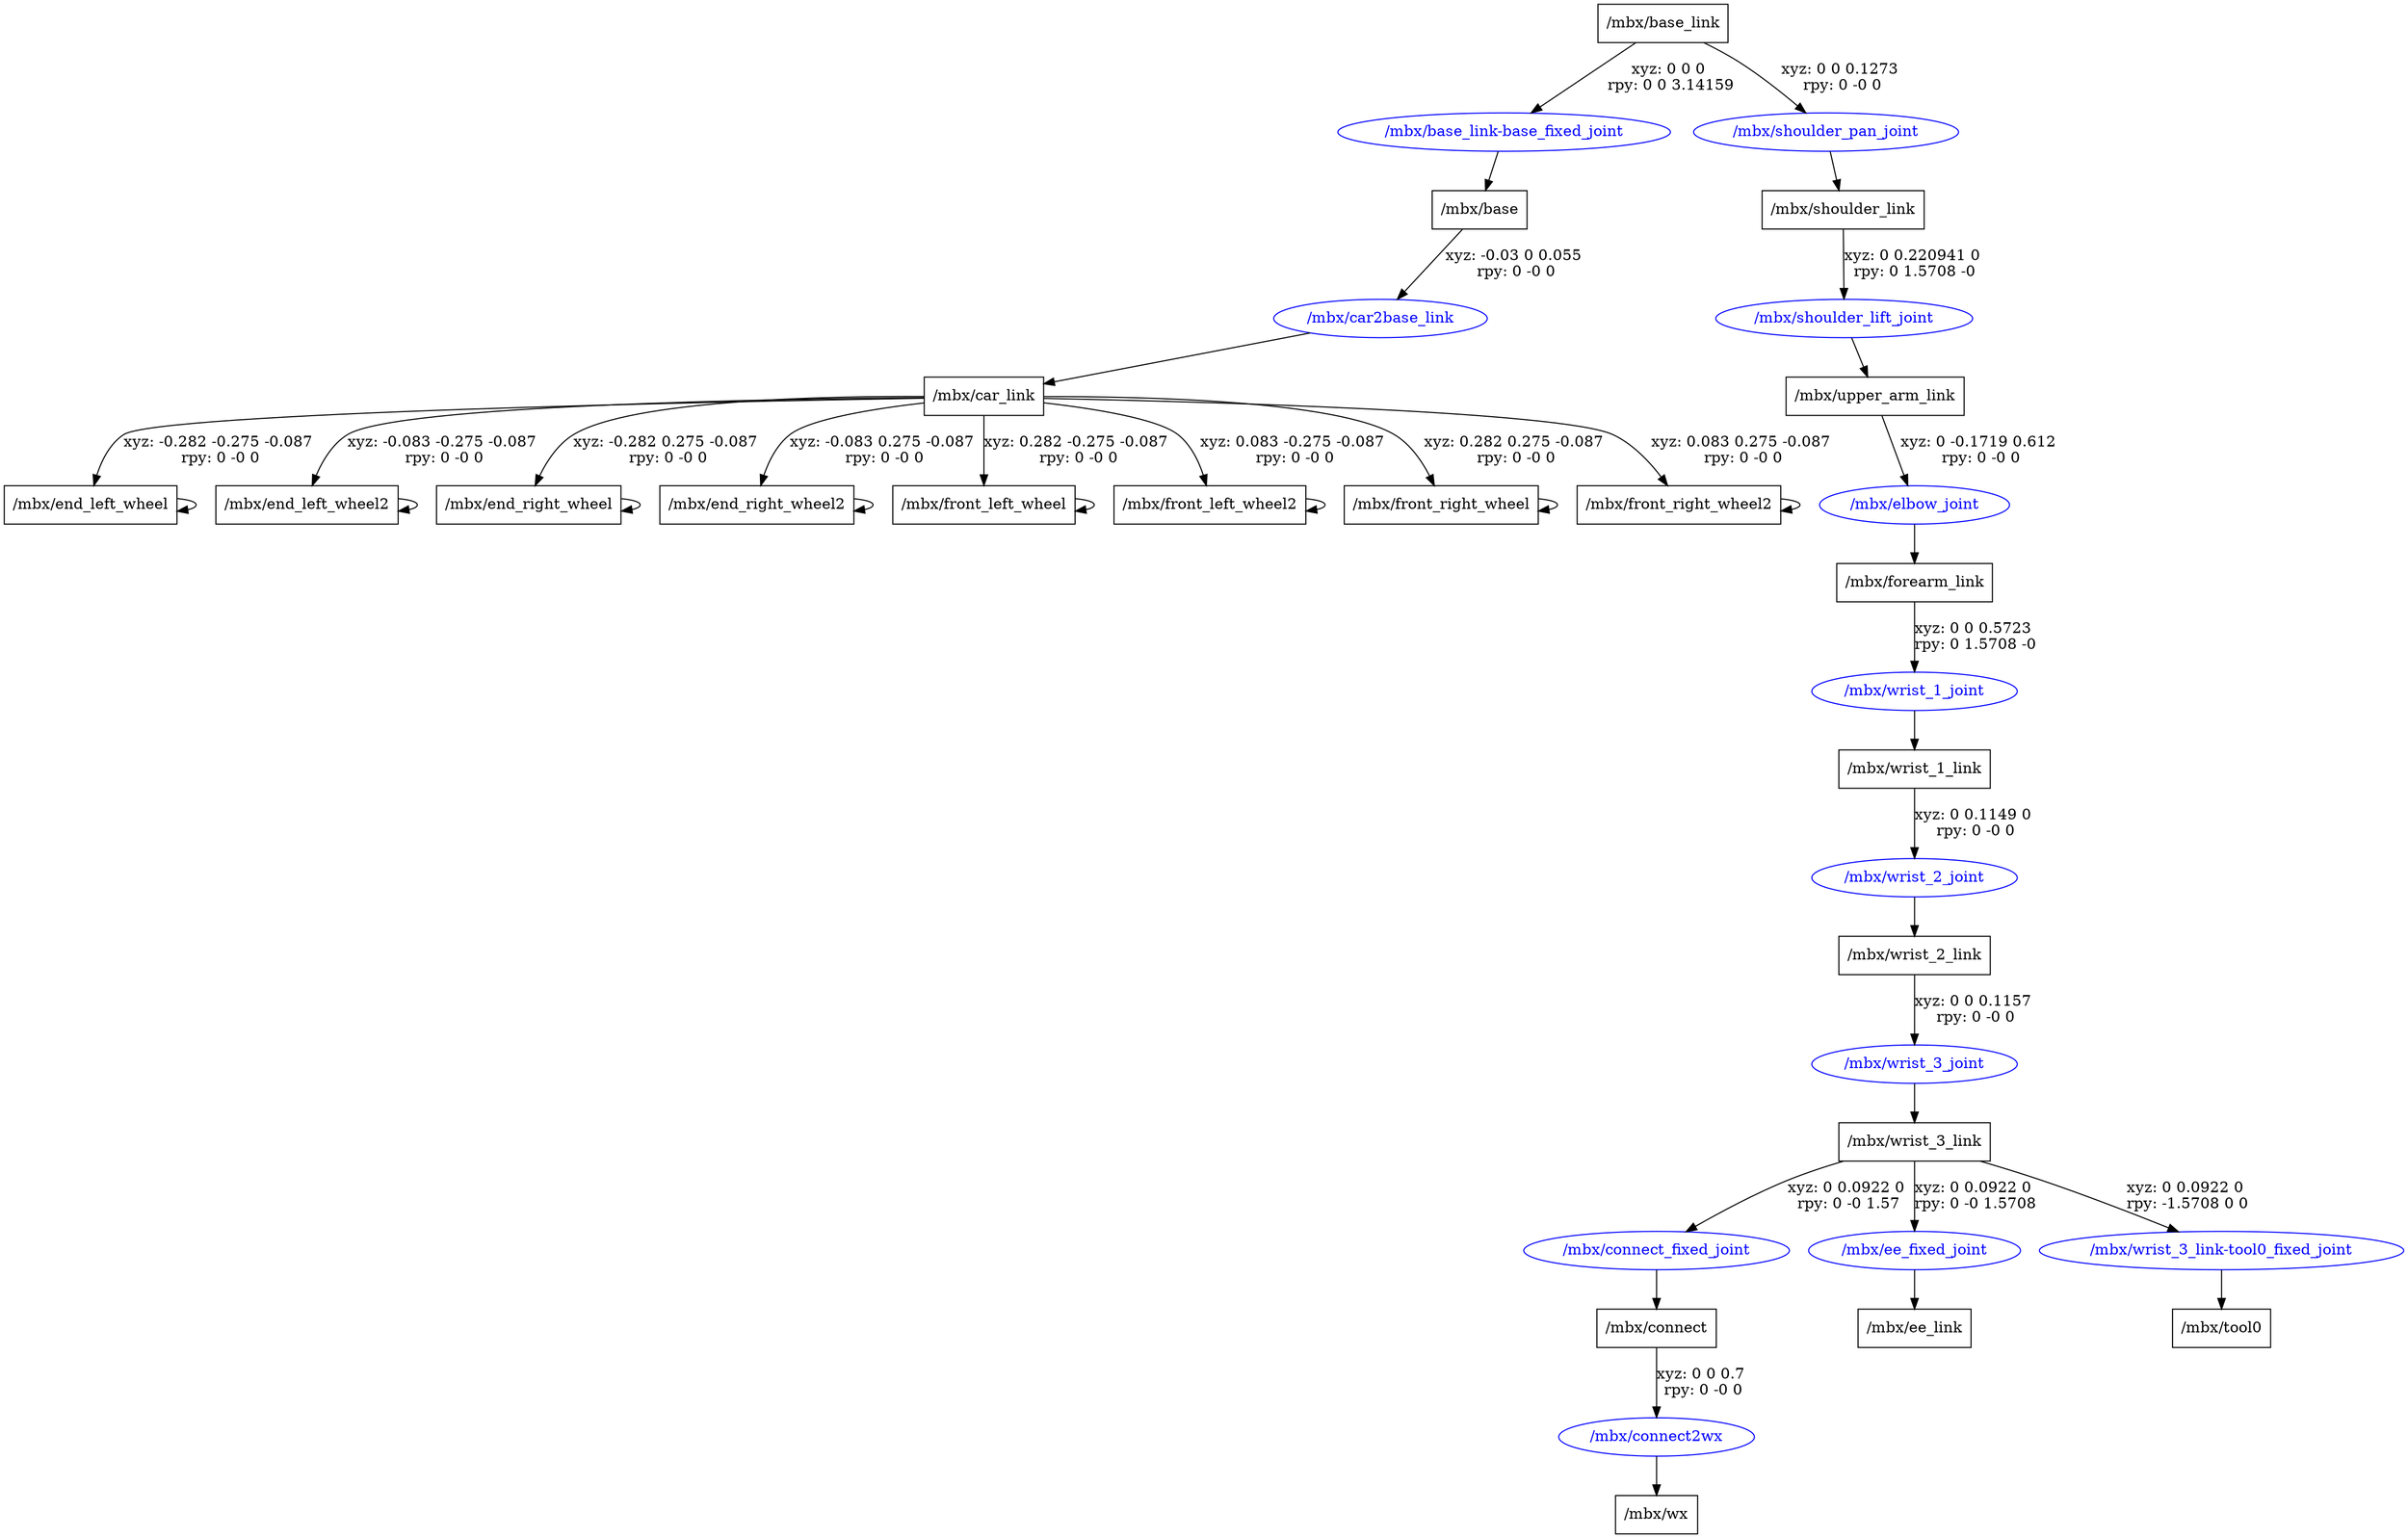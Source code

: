 digraph G {
node [shape=box];
"/mbx/base_link" [label="/mbx/base_link"];
"/mbx/base" [label="/mbx/base"];
"/mbx/car_link" [label="/mbx/car_link"];
"/mbx/end_left_wheel" [label="/mbx/end_left_wheel"];
"/mbx/end_left_wheel2" [label="/mbx/end_left_wheel2"];
"/mbx/end_right_wheel" [label="/mbx/end_right_wheel"];
"/mbx/end_right_wheel2" [label="/mbx/end_right_wheel2"];
"/mbx/front_left_wheel" [label="/mbx/front_left_wheel"];
"/mbx/front_left_wheel2" [label="/mbx/front_left_wheel2"];
"/mbx/front_right_wheel" [label="/mbx/front_right_wheel"];
"/mbx/front_right_wheel2" [label="/mbx/front_right_wheel2"];
"/mbx/shoulder_link" [label="/mbx/shoulder_link"];
"/mbx/upper_arm_link" [label="/mbx/upper_arm_link"];
"/mbx/forearm_link" [label="/mbx/forearm_link"];
"/mbx/wrist_1_link" [label="/mbx/wrist_1_link"];
"/mbx/wrist_2_link" [label="/mbx/wrist_2_link"];
"/mbx/wrist_3_link" [label="/mbx/wrist_3_link"];
"/mbx/connect" [label="/mbx/connect"];
"/mbx/wx" [label="/mbx/wx"];
"/mbx/ee_link" [label="/mbx/ee_link"];
"/mbx/tool0" [label="/mbx/tool0"];
node [shape=ellipse, color=blue, fontcolor=blue];
"/mbx/base_link" -> "/mbx/base_link-base_fixed_joint" [label="xyz: 0 0 0 \nrpy: 0 0 3.14159"]
"/mbx/base_link-base_fixed_joint" -> "/mbx/base"
"/mbx/base" -> "/mbx/car2base_link" [label="xyz: -0.03 0 0.055 \nrpy: 0 -0 0"]
"/mbx/car2base_link" -> "/mbx/car_link"
"/mbx/car_link" -> "/mbx/end_left_wheel" [label="xyz: -0.282 -0.275 -0.087 \nrpy: 0 -0 0"]
"/mbx/end_left_wheel" -> "/mbx/end_left_wheel"
"/mbx/car_link" -> "/mbx/end_left_wheel2" [label="xyz: -0.083 -0.275 -0.087 \nrpy: 0 -0 0"]
"/mbx/end_left_wheel2" -> "/mbx/end_left_wheel2"
"/mbx/car_link" -> "/mbx/end_right_wheel" [label="xyz: -0.282 0.275 -0.087 \nrpy: 0 -0 0"]
"/mbx/end_right_wheel" -> "/mbx/end_right_wheel"
"/mbx/car_link" -> "/mbx/end_right_wheel2" [label="xyz: -0.083 0.275 -0.087 \nrpy: 0 -0 0"]
"/mbx/end_right_wheel2" -> "/mbx/end_right_wheel2"
"/mbx/car_link" -> "/mbx/front_left_wheel" [label="xyz: 0.282 -0.275 -0.087 \nrpy: 0 -0 0"]
"/mbx/front_left_wheel" -> "/mbx/front_left_wheel"
"/mbx/car_link" -> "/mbx/front_left_wheel2" [label="xyz: 0.083 -0.275 -0.087 \nrpy: 0 -0 0"]
"/mbx/front_left_wheel2" -> "/mbx/front_left_wheel2"
"/mbx/car_link" -> "/mbx/front_right_wheel" [label="xyz: 0.282 0.275 -0.087 \nrpy: 0 -0 0"]
"/mbx/front_right_wheel" -> "/mbx/front_right_wheel"
"/mbx/car_link" -> "/mbx/front_right_wheel2" [label="xyz: 0.083 0.275 -0.087 \nrpy: 0 -0 0"]
"/mbx/front_right_wheel2" -> "/mbx/front_right_wheel2"
"/mbx/base_link" -> "/mbx/shoulder_pan_joint" [label="xyz: 0 0 0.1273 \nrpy: 0 -0 0"]
"/mbx/shoulder_pan_joint" -> "/mbx/shoulder_link"
"/mbx/shoulder_link" -> "/mbx/shoulder_lift_joint" [label="xyz: 0 0.220941 0 \nrpy: 0 1.5708 -0"]
"/mbx/shoulder_lift_joint" -> "/mbx/upper_arm_link"
"/mbx/upper_arm_link" -> "/mbx/elbow_joint" [label="xyz: 0 -0.1719 0.612 \nrpy: 0 -0 0"]
"/mbx/elbow_joint" -> "/mbx/forearm_link"
"/mbx/forearm_link" -> "/mbx/wrist_1_joint" [label="xyz: 0 0 0.5723 \nrpy: 0 1.5708 -0"]
"/mbx/wrist_1_joint" -> "/mbx/wrist_1_link"
"/mbx/wrist_1_link" -> "/mbx/wrist_2_joint" [label="xyz: 0 0.1149 0 \nrpy: 0 -0 0"]
"/mbx/wrist_2_joint" -> "/mbx/wrist_2_link"
"/mbx/wrist_2_link" -> "/mbx/wrist_3_joint" [label="xyz: 0 0 0.1157 \nrpy: 0 -0 0"]
"/mbx/wrist_3_joint" -> "/mbx/wrist_3_link"
"/mbx/wrist_3_link" -> "/mbx/connect_fixed_joint" [label="xyz: 0 0.0922 0 \nrpy: 0 -0 1.57"]
"/mbx/connect_fixed_joint" -> "/mbx/connect"
"/mbx/connect" -> "/mbx/connect2wx" [label="xyz: 0 0 0.7 \nrpy: 0 -0 0"]
"/mbx/connect2wx" -> "/mbx/wx"
"/mbx/wrist_3_link" -> "/mbx/ee_fixed_joint" [label="xyz: 0 0.0922 0 \nrpy: 0 -0 1.5708"]
"/mbx/ee_fixed_joint" -> "/mbx/ee_link"
"/mbx/wrist_3_link" -> "/mbx/wrist_3_link-tool0_fixed_joint" [label="xyz: 0 0.0922 0 \nrpy: -1.5708 0 0"]
"/mbx/wrist_3_link-tool0_fixed_joint" -> "/mbx/tool0"
}
